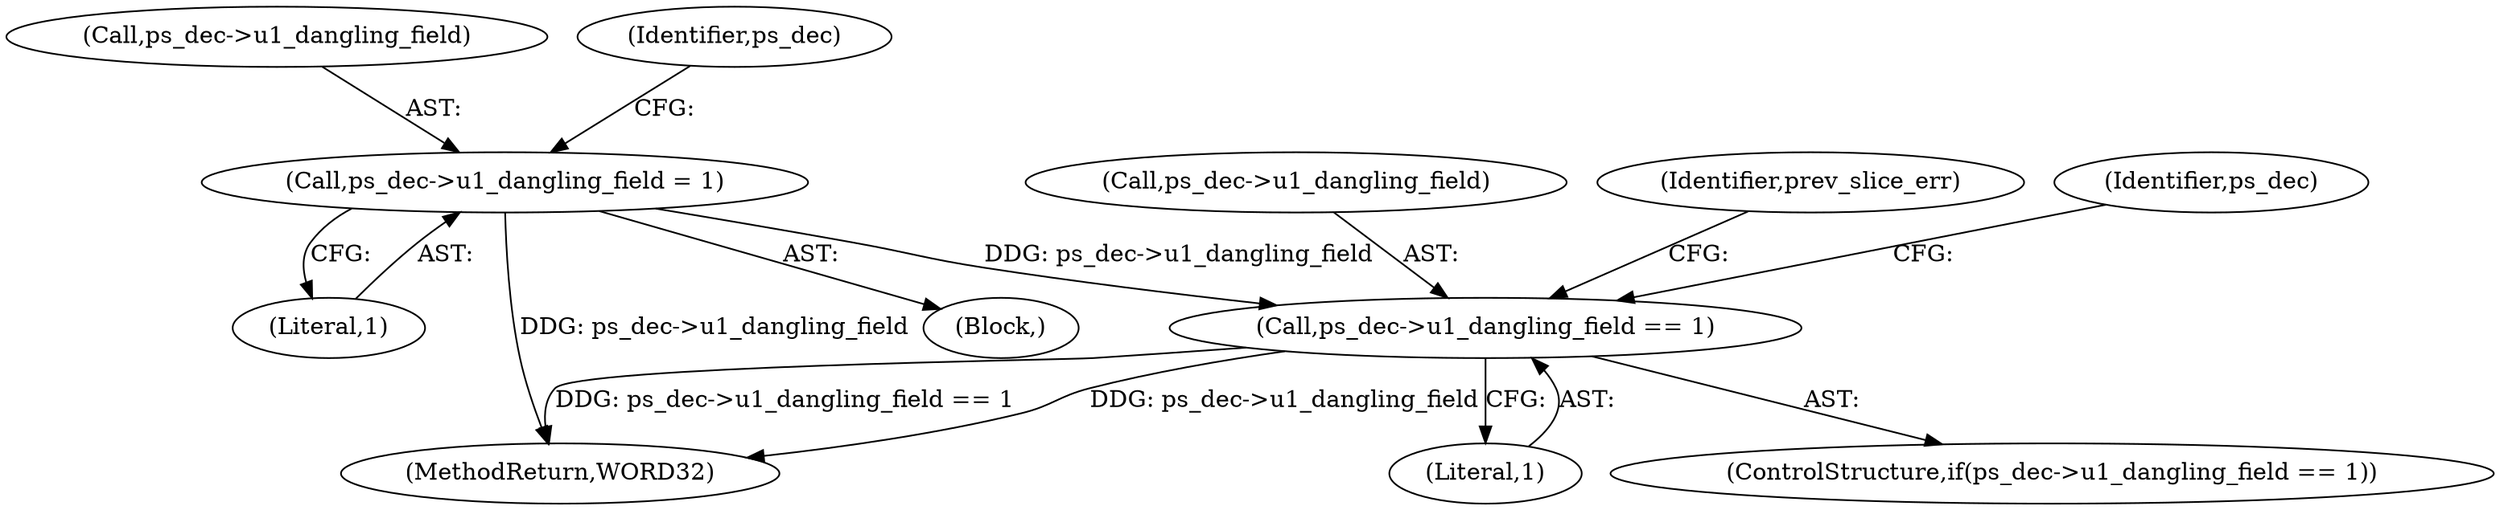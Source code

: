 digraph "0_Android_8b5fd8f24eba5dd19ab2f80ea11a9125aa882ae2@pointer" {
"1001031" [label="(Call,ps_dec->u1_dangling_field == 1)"];
"1000804" [label="(Call,ps_dec->u1_dangling_field = 1)"];
"1002544" [label="(MethodReturn,WORD32)"];
"1000803" [label="(Block,)"];
"1000808" [label="(Literal,1)"];
"1000805" [label="(Call,ps_dec->u1_dangling_field)"];
"1001035" [label="(Literal,1)"];
"1001031" [label="(Call,ps_dec->u1_dangling_field == 1)"];
"1001032" [label="(Call,ps_dec->u1_dangling_field)"];
"1001065" [label="(Identifier,prev_slice_err)"];
"1000804" [label="(Call,ps_dec->u1_dangling_field = 1)"];
"1000811" [label="(Identifier,ps_dec)"];
"1001039" [label="(Identifier,ps_dec)"];
"1001030" [label="(ControlStructure,if(ps_dec->u1_dangling_field == 1))"];
"1001031" -> "1001030"  [label="AST: "];
"1001031" -> "1001035"  [label="CFG: "];
"1001032" -> "1001031"  [label="AST: "];
"1001035" -> "1001031"  [label="AST: "];
"1001039" -> "1001031"  [label="CFG: "];
"1001065" -> "1001031"  [label="CFG: "];
"1001031" -> "1002544"  [label="DDG: ps_dec->u1_dangling_field"];
"1001031" -> "1002544"  [label="DDG: ps_dec->u1_dangling_field == 1"];
"1000804" -> "1001031"  [label="DDG: ps_dec->u1_dangling_field"];
"1000804" -> "1000803"  [label="AST: "];
"1000804" -> "1000808"  [label="CFG: "];
"1000805" -> "1000804"  [label="AST: "];
"1000808" -> "1000804"  [label="AST: "];
"1000811" -> "1000804"  [label="CFG: "];
"1000804" -> "1002544"  [label="DDG: ps_dec->u1_dangling_field"];
}
